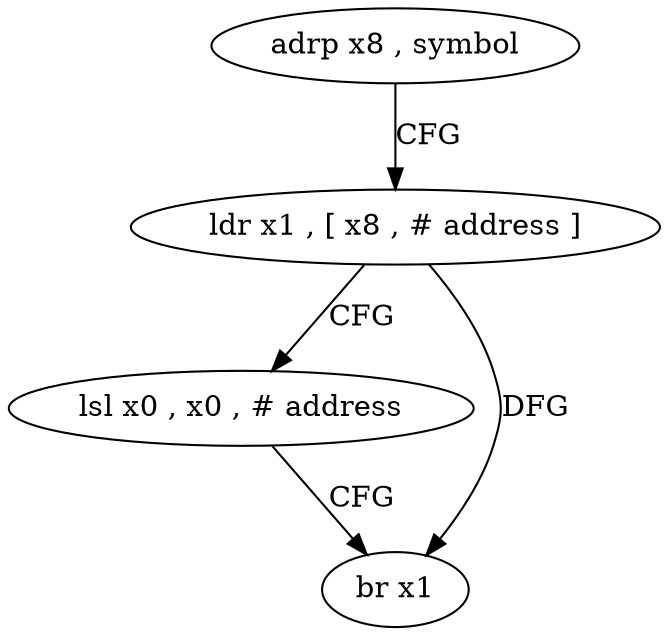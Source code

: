digraph "func" {
"4221540" [label = "adrp x8 , symbol" ]
"4221544" [label = "ldr x1 , [ x8 , # address ]" ]
"4221548" [label = "lsl x0 , x0 , # address" ]
"4221552" [label = "br x1" ]
"4221540" -> "4221544" [ label = "CFG" ]
"4221544" -> "4221548" [ label = "CFG" ]
"4221544" -> "4221552" [ label = "DFG" ]
"4221548" -> "4221552" [ label = "CFG" ]
}
